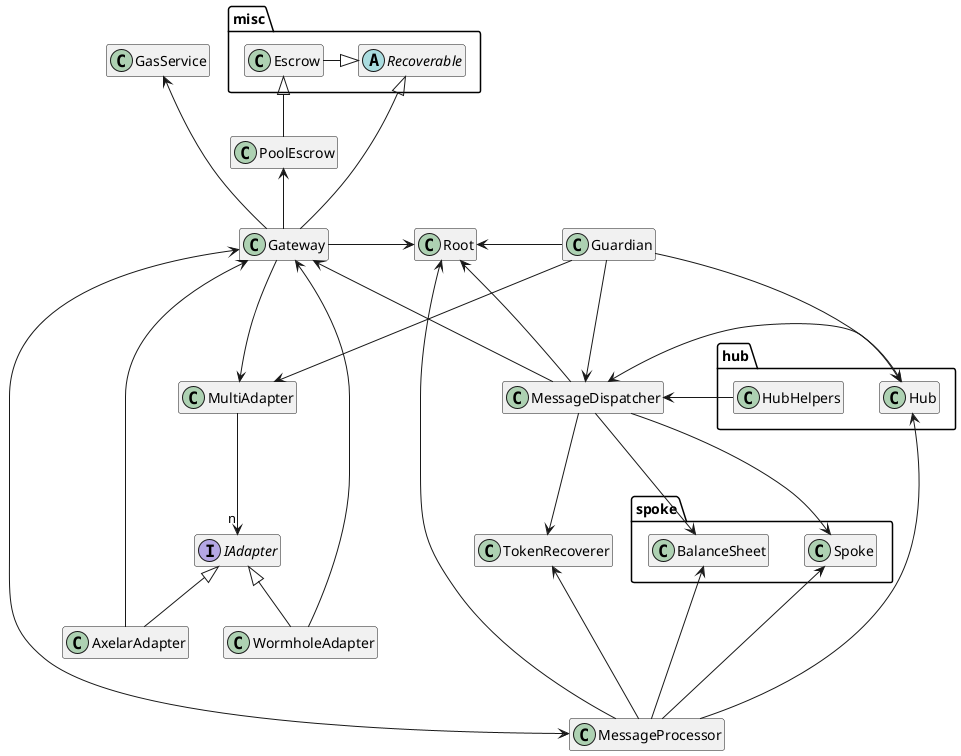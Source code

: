 @startuml
hide empty members

package misc {
    abstract Recoverable
    class Escrow
}

package hub {
    class Hub
    class HubHelpers
}

package spoke {
    class Spoke
    class BalanceSheet
}

interface IAdapter

class TokenRecoverer
class Root
class MessageDispatcher
class MessageProcessor
class Gateway
class AxelarAdapter
class WormholeAdapter
class Guardian
class GasService
class PoolEscrow

AxelarAdapter -up-|> IAdapter
AxelarAdapter -up--> Gateway

WormholeAdapter -up-|> IAdapter
WormholeAdapter -up--> Gateway

MessageProcessor --up-> Root
MessageProcessor --up-> TokenRecoverer
MessageProcessor --up-> Hub
MessageProcessor --up-> Spoke
MessageProcessor --up-> BalanceSheet
MessageProcessor <--up-> Gateway

MessageDispatcher ---> Root
MessageDispatcher ---> TokenRecoverer
MessageDispatcher ---> Gateway
MessageDispatcher <--> Hub
HubHelpers ---> MessageDispatcher
MessageDispatcher ---> Spoke
MessageDispatcher ---> BalanceSheet

Guardian ---> Hub
Guardian -left---> Root
Guardian ---> MessageDispatcher
Guardian ---> MultiAdapter

Gateway -up--> GasService
Gateway -up--|> Recoverable
Gateway -right-> Root
Gateway -down--> MultiAdapter
MultiAdapter -down-->"n" IAdapter
Gateway -up->PoolEscrow

PoolEscrow -up-|> Escrow
Escrow -right-|> Recoverable

@enduml
